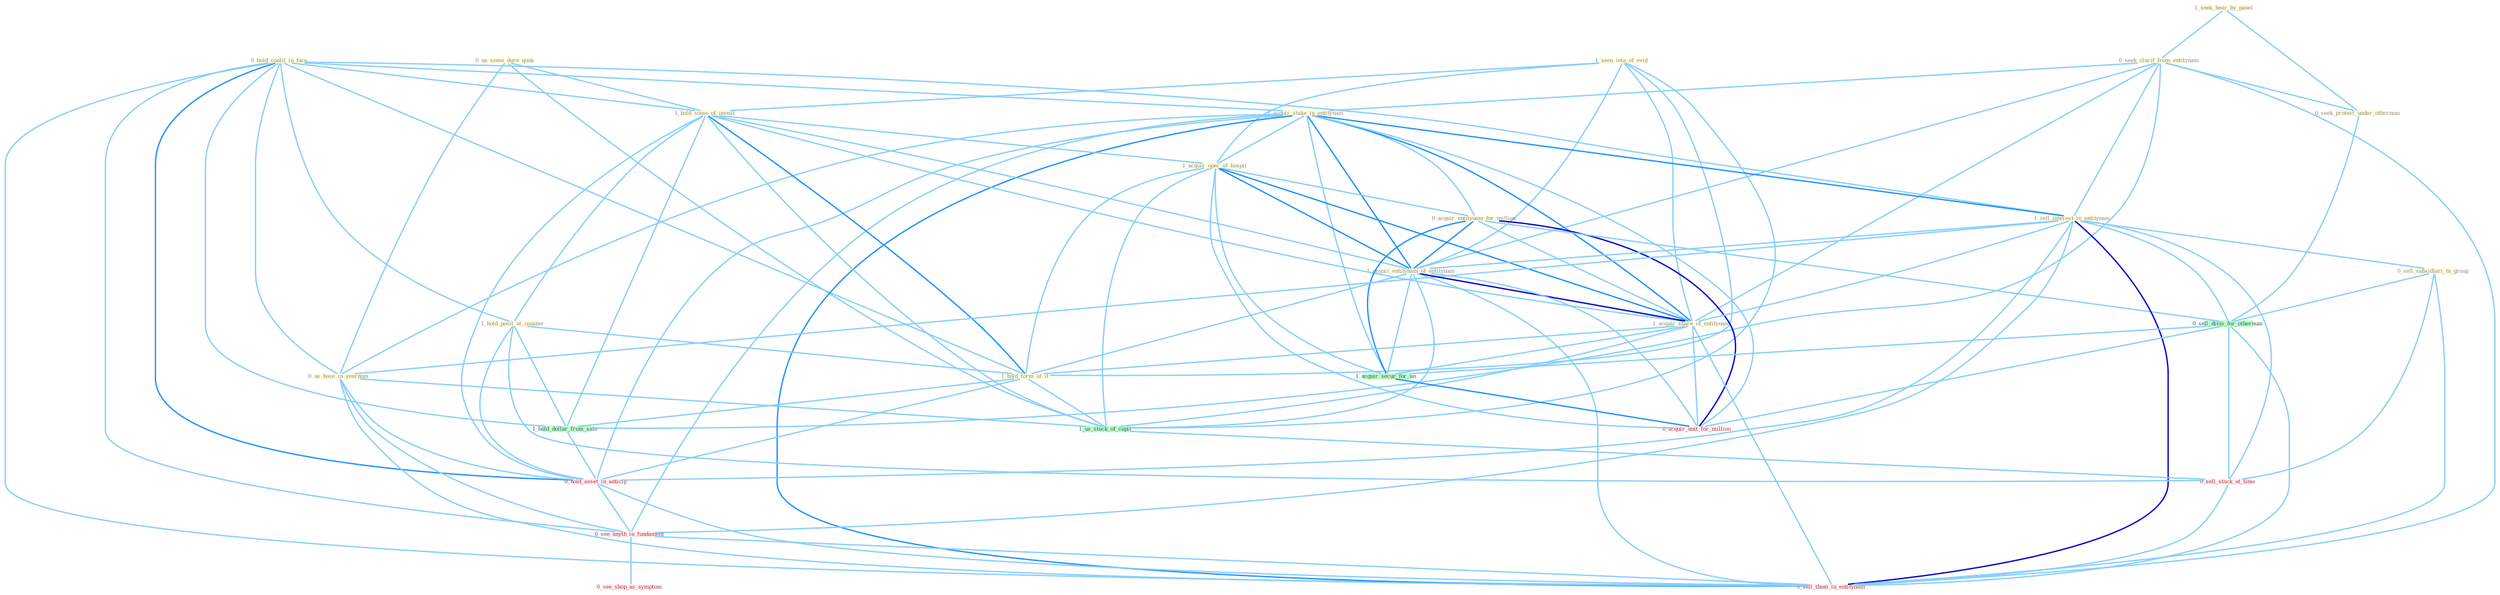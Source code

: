 Graph G{ 
    node
    [shape=polygon,style=filled,width=.5,height=.06,color="#BDFCC9",fixedsize=true,fontsize=4,
    fontcolor="#2f4f4f"];
    {node
    [color="#ffffe0", fontcolor="#8b7d6b"] "0_hold_coalit_in_face " "0_us_some_dure_quak " "1_seek_hear_by_panel " "1_seen_iota_of_evid " "0_seek_clarif_from_entitynam " "1_acquir_stake_in_entitynam " "1_hold_some_of_invest " "1_acquir_oper_of_hospit " "0_acquir_entitynam_for_million " "0_seek_protect_under_othernum " "1_sell_interest_in_entitynam " "1_acquir_entitynam_of_entitynam " "1_acquir_share_of_entitynam " "1_hold_posit_at_counter " "1_hold_form_of_it " "0_us_base_in_yearnum " "0_sell_subsidiari_to_group "}
{node [color="#fff0f5", fontcolor="#b22222"] "0_hold_asset_in_anticip " "0_sell_stock_at_time " "0_see_anyth_in_fundament " "0_acquir_unit_for_million " "0_see_shop_as_symptom " "0_sell_them_in_entitynam "}
edge [color="#B0E2FF"];

	"0_hold_coalit_in_face " -- "1_acquir_stake_in_entitynam " [w="1", color="#87cefa" ];
	"0_hold_coalit_in_face " -- "1_hold_some_of_invest " [w="1", color="#87cefa" ];
	"0_hold_coalit_in_face " -- "1_sell_interest_in_entitynam " [w="1", color="#87cefa" ];
	"0_hold_coalit_in_face " -- "1_hold_posit_at_counter " [w="1", color="#87cefa" ];
	"0_hold_coalit_in_face " -- "1_hold_form_of_it " [w="1", color="#87cefa" ];
	"0_hold_coalit_in_face " -- "0_us_base_in_yearnum " [w="1", color="#87cefa" ];
	"0_hold_coalit_in_face " -- "1_hold_dollar_from_sale " [w="1", color="#87cefa" ];
	"0_hold_coalit_in_face " -- "0_hold_asset_in_anticip " [w="2", color="#1e90ff" , len=0.8];
	"0_hold_coalit_in_face " -- "0_see_anyth_in_fundament " [w="1", color="#87cefa" ];
	"0_hold_coalit_in_face " -- "0_sell_them_in_entitynam " [w="1", color="#87cefa" ];
	"0_us_some_dure_quak " -- "1_hold_some_of_invest " [w="1", color="#87cefa" ];
	"0_us_some_dure_quak " -- "0_us_base_in_yearnum " [w="1", color="#87cefa" ];
	"0_us_some_dure_quak " -- "1_us_stock_of_capit " [w="1", color="#87cefa" ];
	"1_seek_hear_by_panel " -- "0_seek_clarif_from_entitynam " [w="1", color="#87cefa" ];
	"1_seek_hear_by_panel " -- "0_seek_protect_under_othernum " [w="1", color="#87cefa" ];
	"1_seen_iota_of_evid " -- "1_hold_some_of_invest " [w="1", color="#87cefa" ];
	"1_seen_iota_of_evid " -- "1_acquir_oper_of_hospit " [w="1", color="#87cefa" ];
	"1_seen_iota_of_evid " -- "1_acquir_entitynam_of_entitynam " [w="1", color="#87cefa" ];
	"1_seen_iota_of_evid " -- "1_acquir_share_of_entitynam " [w="1", color="#87cefa" ];
	"1_seen_iota_of_evid " -- "1_hold_form_of_it " [w="1", color="#87cefa" ];
	"1_seen_iota_of_evid " -- "1_us_stock_of_capit " [w="1", color="#87cefa" ];
	"0_seek_clarif_from_entitynam " -- "1_acquir_stake_in_entitynam " [w="1", color="#87cefa" ];
	"0_seek_clarif_from_entitynam " -- "0_seek_protect_under_othernum " [w="1", color="#87cefa" ];
	"0_seek_clarif_from_entitynam " -- "1_sell_interest_in_entitynam " [w="1", color="#87cefa" ];
	"0_seek_clarif_from_entitynam " -- "1_acquir_entitynam_of_entitynam " [w="1", color="#87cefa" ];
	"0_seek_clarif_from_entitynam " -- "1_acquir_share_of_entitynam " [w="1", color="#87cefa" ];
	"0_seek_clarif_from_entitynam " -- "1_hold_dollar_from_sale " [w="1", color="#87cefa" ];
	"0_seek_clarif_from_entitynam " -- "0_sell_them_in_entitynam " [w="1", color="#87cefa" ];
	"1_acquir_stake_in_entitynam " -- "1_acquir_oper_of_hospit " [w="1", color="#87cefa" ];
	"1_acquir_stake_in_entitynam " -- "0_acquir_entitynam_for_million " [w="1", color="#87cefa" ];
	"1_acquir_stake_in_entitynam " -- "1_sell_interest_in_entitynam " [w="2", color="#1e90ff" , len=0.8];
	"1_acquir_stake_in_entitynam " -- "1_acquir_entitynam_of_entitynam " [w="2", color="#1e90ff" , len=0.8];
	"1_acquir_stake_in_entitynam " -- "1_acquir_share_of_entitynam " [w="2", color="#1e90ff" , len=0.8];
	"1_acquir_stake_in_entitynam " -- "0_us_base_in_yearnum " [w="1", color="#87cefa" ];
	"1_acquir_stake_in_entitynam " -- "1_acquir_secur_for_an " [w="1", color="#87cefa" ];
	"1_acquir_stake_in_entitynam " -- "0_hold_asset_in_anticip " [w="1", color="#87cefa" ];
	"1_acquir_stake_in_entitynam " -- "0_see_anyth_in_fundament " [w="1", color="#87cefa" ];
	"1_acquir_stake_in_entitynam " -- "0_acquir_unit_for_million " [w="1", color="#87cefa" ];
	"1_acquir_stake_in_entitynam " -- "0_sell_them_in_entitynam " [w="2", color="#1e90ff" , len=0.8];
	"1_hold_some_of_invest " -- "1_acquir_oper_of_hospit " [w="1", color="#87cefa" ];
	"1_hold_some_of_invest " -- "1_acquir_entitynam_of_entitynam " [w="1", color="#87cefa" ];
	"1_hold_some_of_invest " -- "1_acquir_share_of_entitynam " [w="1", color="#87cefa" ];
	"1_hold_some_of_invest " -- "1_hold_posit_at_counter " [w="1", color="#87cefa" ];
	"1_hold_some_of_invest " -- "1_hold_form_of_it " [w="2", color="#1e90ff" , len=0.8];
	"1_hold_some_of_invest " -- "1_us_stock_of_capit " [w="1", color="#87cefa" ];
	"1_hold_some_of_invest " -- "1_hold_dollar_from_sale " [w="1", color="#87cefa" ];
	"1_hold_some_of_invest " -- "0_hold_asset_in_anticip " [w="1", color="#87cefa" ];
	"1_acquir_oper_of_hospit " -- "0_acquir_entitynam_for_million " [w="1", color="#87cefa" ];
	"1_acquir_oper_of_hospit " -- "1_acquir_entitynam_of_entitynam " [w="2", color="#1e90ff" , len=0.8];
	"1_acquir_oper_of_hospit " -- "1_acquir_share_of_entitynam " [w="2", color="#1e90ff" , len=0.8];
	"1_acquir_oper_of_hospit " -- "1_hold_form_of_it " [w="1", color="#87cefa" ];
	"1_acquir_oper_of_hospit " -- "1_acquir_secur_for_an " [w="1", color="#87cefa" ];
	"1_acquir_oper_of_hospit " -- "1_us_stock_of_capit " [w="1", color="#87cefa" ];
	"1_acquir_oper_of_hospit " -- "0_acquir_unit_for_million " [w="1", color="#87cefa" ];
	"0_acquir_entitynam_for_million " -- "1_acquir_entitynam_of_entitynam " [w="2", color="#1e90ff" , len=0.8];
	"0_acquir_entitynam_for_million " -- "1_acquir_share_of_entitynam " [w="1", color="#87cefa" ];
	"0_acquir_entitynam_for_million " -- "0_sell_divis_for_othernum " [w="1", color="#87cefa" ];
	"0_acquir_entitynam_for_million " -- "1_acquir_secur_for_an " [w="2", color="#1e90ff" , len=0.8];
	"0_acquir_entitynam_for_million " -- "0_acquir_unit_for_million " [w="3", color="#0000cd" , len=0.6];
	"0_seek_protect_under_othernum " -- "0_sell_divis_for_othernum " [w="1", color="#87cefa" ];
	"1_sell_interest_in_entitynam " -- "1_acquir_entitynam_of_entitynam " [w="1", color="#87cefa" ];
	"1_sell_interest_in_entitynam " -- "1_acquir_share_of_entitynam " [w="1", color="#87cefa" ];
	"1_sell_interest_in_entitynam " -- "0_us_base_in_yearnum " [w="1", color="#87cefa" ];
	"1_sell_interest_in_entitynam " -- "0_sell_subsidiari_to_group " [w="1", color="#87cefa" ];
	"1_sell_interest_in_entitynam " -- "0_sell_divis_for_othernum " [w="1", color="#87cefa" ];
	"1_sell_interest_in_entitynam " -- "0_hold_asset_in_anticip " [w="1", color="#87cefa" ];
	"1_sell_interest_in_entitynam " -- "0_sell_stock_at_time " [w="1", color="#87cefa" ];
	"1_sell_interest_in_entitynam " -- "0_see_anyth_in_fundament " [w="1", color="#87cefa" ];
	"1_sell_interest_in_entitynam " -- "0_sell_them_in_entitynam " [w="3", color="#0000cd" , len=0.6];
	"1_acquir_entitynam_of_entitynam " -- "1_acquir_share_of_entitynam " [w="3", color="#0000cd" , len=0.6];
	"1_acquir_entitynam_of_entitynam " -- "1_hold_form_of_it " [w="1", color="#87cefa" ];
	"1_acquir_entitynam_of_entitynam " -- "1_acquir_secur_for_an " [w="1", color="#87cefa" ];
	"1_acquir_entitynam_of_entitynam " -- "1_us_stock_of_capit " [w="1", color="#87cefa" ];
	"1_acquir_entitynam_of_entitynam " -- "0_acquir_unit_for_million " [w="1", color="#87cefa" ];
	"1_acquir_entitynam_of_entitynam " -- "0_sell_them_in_entitynam " [w="1", color="#87cefa" ];
	"1_acquir_share_of_entitynam " -- "1_hold_form_of_it " [w="1", color="#87cefa" ];
	"1_acquir_share_of_entitynam " -- "1_acquir_secur_for_an " [w="1", color="#87cefa" ];
	"1_acquir_share_of_entitynam " -- "1_us_stock_of_capit " [w="1", color="#87cefa" ];
	"1_acquir_share_of_entitynam " -- "0_acquir_unit_for_million " [w="1", color="#87cefa" ];
	"1_acquir_share_of_entitynam " -- "0_sell_them_in_entitynam " [w="1", color="#87cefa" ];
	"1_hold_posit_at_counter " -- "1_hold_form_of_it " [w="1", color="#87cefa" ];
	"1_hold_posit_at_counter " -- "1_hold_dollar_from_sale " [w="1", color="#87cefa" ];
	"1_hold_posit_at_counter " -- "0_hold_asset_in_anticip " [w="1", color="#87cefa" ];
	"1_hold_posit_at_counter " -- "0_sell_stock_at_time " [w="1", color="#87cefa" ];
	"1_hold_form_of_it " -- "1_us_stock_of_capit " [w="1", color="#87cefa" ];
	"1_hold_form_of_it " -- "1_hold_dollar_from_sale " [w="1", color="#87cefa" ];
	"1_hold_form_of_it " -- "0_hold_asset_in_anticip " [w="1", color="#87cefa" ];
	"0_us_base_in_yearnum " -- "1_us_stock_of_capit " [w="1", color="#87cefa" ];
	"0_us_base_in_yearnum " -- "0_hold_asset_in_anticip " [w="1", color="#87cefa" ];
	"0_us_base_in_yearnum " -- "0_see_anyth_in_fundament " [w="1", color="#87cefa" ];
	"0_us_base_in_yearnum " -- "0_sell_them_in_entitynam " [w="1", color="#87cefa" ];
	"0_sell_subsidiari_to_group " -- "0_sell_divis_for_othernum " [w="1", color="#87cefa" ];
	"0_sell_subsidiari_to_group " -- "0_sell_stock_at_time " [w="1", color="#87cefa" ];
	"0_sell_subsidiari_to_group " -- "0_sell_them_in_entitynam " [w="1", color="#87cefa" ];
	"0_sell_divis_for_othernum " -- "1_acquir_secur_for_an " [w="1", color="#87cefa" ];
	"0_sell_divis_for_othernum " -- "0_sell_stock_at_time " [w="1", color="#87cefa" ];
	"0_sell_divis_for_othernum " -- "0_acquir_unit_for_million " [w="1", color="#87cefa" ];
	"0_sell_divis_for_othernum " -- "0_sell_them_in_entitynam " [w="1", color="#87cefa" ];
	"1_acquir_secur_for_an " -- "0_acquir_unit_for_million " [w="2", color="#1e90ff" , len=0.8];
	"1_us_stock_of_capit " -- "0_sell_stock_at_time " [w="1", color="#87cefa" ];
	"1_hold_dollar_from_sale " -- "0_hold_asset_in_anticip " [w="1", color="#87cefa" ];
	"0_hold_asset_in_anticip " -- "0_see_anyth_in_fundament " [w="1", color="#87cefa" ];
	"0_hold_asset_in_anticip " -- "0_sell_them_in_entitynam " [w="1", color="#87cefa" ];
	"0_sell_stock_at_time " -- "0_sell_them_in_entitynam " [w="1", color="#87cefa" ];
	"0_see_anyth_in_fundament " -- "0_see_shop_as_symptom " [w="1", color="#87cefa" ];
	"0_see_anyth_in_fundament " -- "0_sell_them_in_entitynam " [w="1", color="#87cefa" ];
}